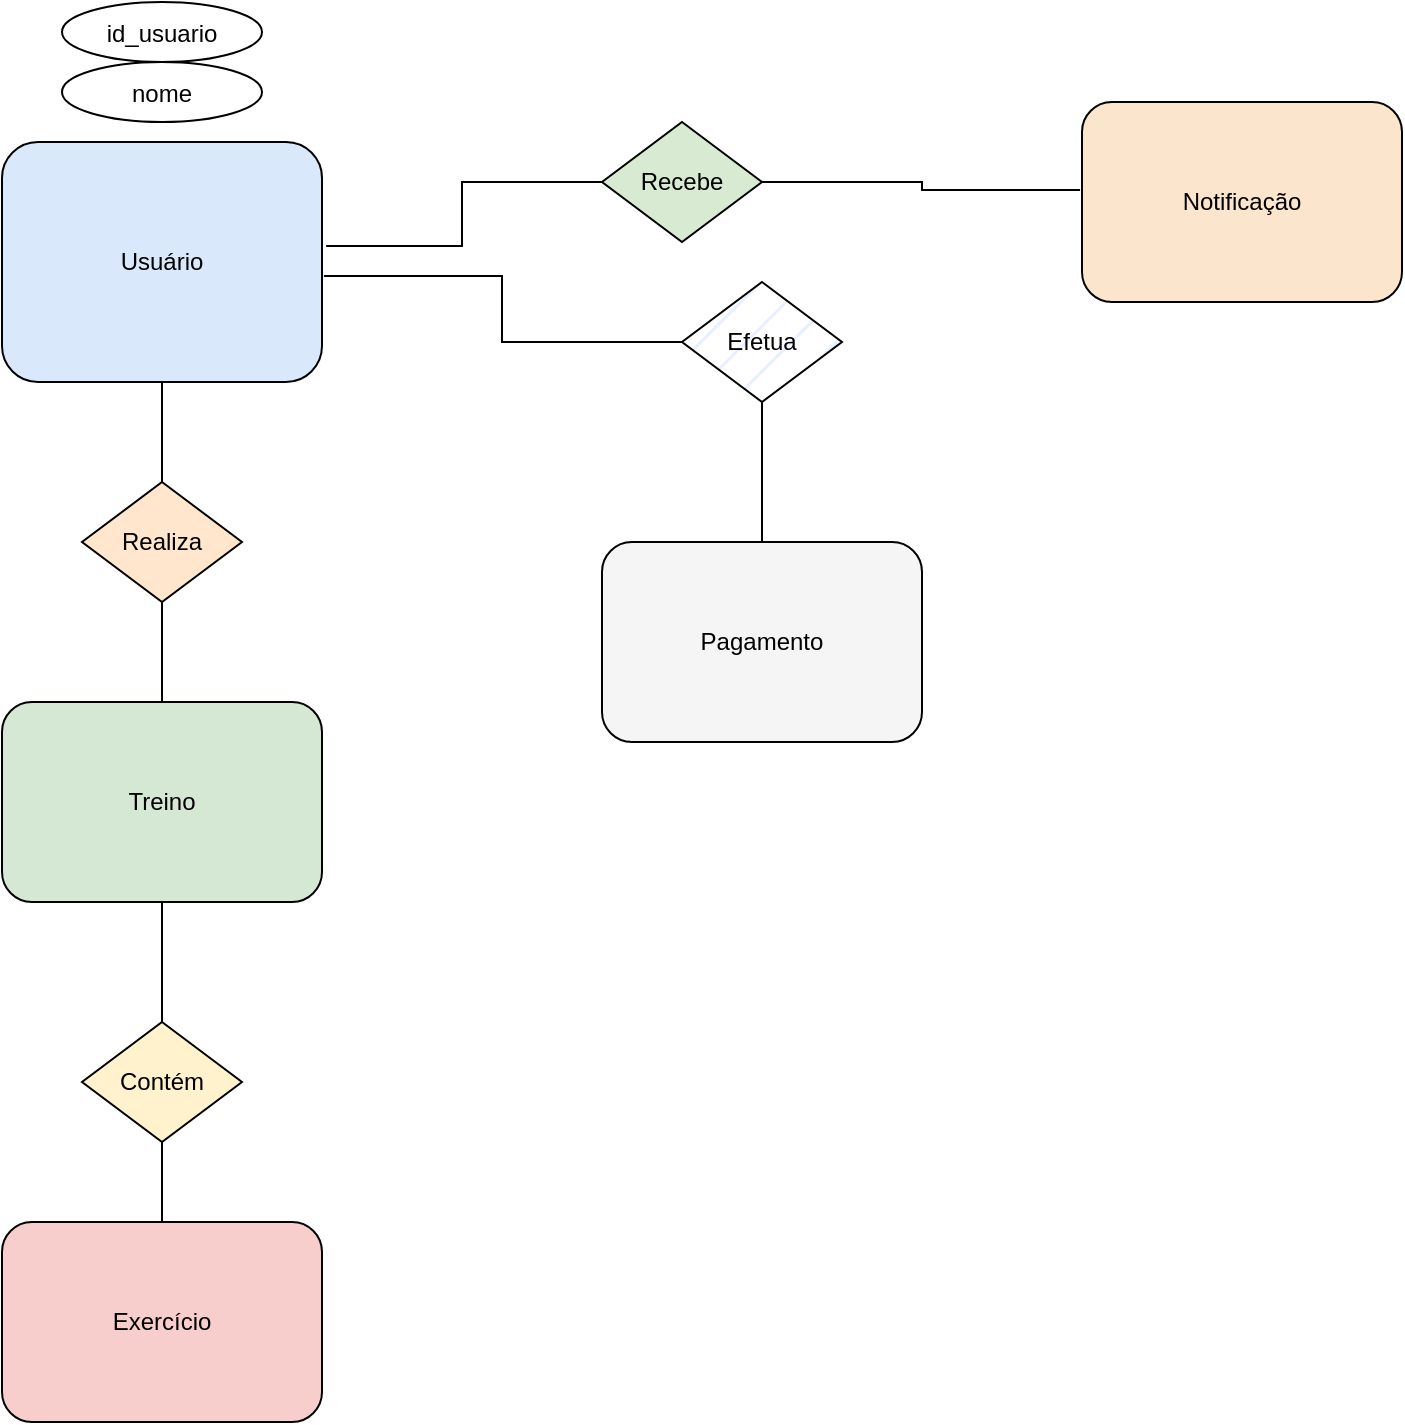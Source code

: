 <mxfile version="28.0.6">
  <diagram name="Modelo MER" id="modelo-mer">
    <mxGraphModel dx="1106" dy="669" grid="1" gridSize="10" guides="1" tooltips="1" connect="1" arrows="1" fold="1" page="1" pageScale="1" pageWidth="850" pageHeight="1100" math="0" shadow="0">
      <root>
        <mxCell id="0" />
        <mxCell id="1" parent="0" />
        <mxCell id="usuario" value="Usuário" style="shape=rectangle;whiteSpace=wrap;rounded=1;fillColor=#dae8fc;" parent="1" vertex="1">
          <mxGeometry x="30" y="80" width="160" height="120" as="geometry" />
        </mxCell>
        <mxCell id="attr1" value="id_usuario" style="ellipse;fillColor=#ffffff;" parent="1" vertex="1">
          <mxGeometry x="60" y="10" width="100" height="30" as="geometry" />
        </mxCell>
        <mxCell id="attr2" value="nome" style="ellipse;fillColor=#ffffff;" parent="1" vertex="1">
          <mxGeometry x="60" y="40" width="100" height="30" as="geometry" />
        </mxCell>
        <mxCell id="rel1" value="Realiza" style="rhombus;whiteSpace=wrap;fillColor=#ffe6cc;" parent="1" vertex="1">
          <mxGeometry x="70" y="250" width="80" height="60" as="geometry" />
        </mxCell>
        <mxCell id="treino" value="Treino" style="shape=rectangle;whiteSpace=wrap;rounded=1;fillColor=#d5e8d4;" parent="1" vertex="1">
          <mxGeometry x="30" y="360" width="160" height="100" as="geometry" />
        </mxCell>
        <mxCell id="rel2" value="Contém" style="rhombus;whiteSpace=wrap;fillColor=#fff2cc;" parent="1" vertex="1">
          <mxGeometry x="70" y="520" width="80" height="60" as="geometry" />
        </mxCell>
        <mxCell id="exercicio" value="Exercício" style="shape=rectangle;whiteSpace=wrap;rounded=1;fillColor=#f8cecc;" parent="1" vertex="1">
          <mxGeometry x="30" y="620" width="160" height="100" as="geometry" />
        </mxCell>
        <mxCell id="pagamento" value="Pagamento" style="shape=rectangle;whiteSpace=wrap;rounded=1;fillColor=#f5f5f5;" parent="1" vertex="1">
          <mxGeometry x="330" y="280" width="160" height="100" as="geometry" />
        </mxCell>
        <mxCell id="tABnrPn6lWvIY6n4PG_O-17" value="" style="edgeStyle=orthogonalEdgeStyle;rounded=0;orthogonalLoop=1;jettySize=auto;html=1;strokeColor=default;endArrow=none;endFill=0;" edge="1" parent="1" source="rel3" target="pagamento">
          <mxGeometry relative="1" as="geometry" />
        </mxCell>
        <mxCell id="rel3" value="Efetua" style="rhombus;whiteSpace=wrap;fillColor=#e6f0ff;fillStyle=hatch;" parent="1" vertex="1">
          <mxGeometry x="370" y="150" width="80" height="60" as="geometry" />
        </mxCell>
        <mxCell id="notificacao" value="Notificação" style="shape=rectangle;whiteSpace=wrap;rounded=1;fillColor=#fce5cd;" parent="1" vertex="1">
          <mxGeometry x="570" y="60" width="160" height="100" as="geometry" />
        </mxCell>
        <mxCell id="rel4" value="Recebe" style="rhombus;whiteSpace=wrap;fillColor=#d9ead3;" parent="1" vertex="1">
          <mxGeometry x="330" y="70" width="80" height="60" as="geometry" />
        </mxCell>
        <mxCell id="edge1" style="edgeStyle=orthogonalEdgeStyle;endArrow=none;endFill=0;" parent="1" source="usuario" target="rel1" edge="1">
          <mxGeometry relative="1" as="geometry" />
        </mxCell>
        <mxCell id="edge2" style="edgeStyle=orthogonalEdgeStyle;endArrow=none;endFill=0;" parent="1" source="rel1" target="treino" edge="1">
          <mxGeometry relative="1" as="geometry" />
        </mxCell>
        <mxCell id="edge3" style="edgeStyle=orthogonalEdgeStyle;endArrow=none;endFill=0;" parent="1" source="treino" target="rel2" edge="1">
          <mxGeometry relative="1" as="geometry" />
        </mxCell>
        <mxCell id="edge4" style="edgeStyle=orthogonalEdgeStyle;endArrow=none;endFill=0;" parent="1" source="rel2" target="exercicio" edge="1">
          <mxGeometry relative="1" as="geometry" />
        </mxCell>
        <mxCell id="tABnrPn6lWvIY6n4PG_O-7" value="" style="endArrow=none;html=1;rounded=0;exitX=0;exitY=0.5;exitDx=0;exitDy=0;entryX=1.006;entryY=0.558;entryDx=0;entryDy=0;entryPerimeter=0;edgeStyle=orthogonalEdgeStyle;" edge="1" parent="1" source="rel3" target="usuario">
          <mxGeometry width="50" height="50" relative="1" as="geometry">
            <mxPoint x="240" y="310" as="sourcePoint" />
            <mxPoint x="240" y="150" as="targetPoint" />
          </mxGeometry>
        </mxCell>
        <mxCell id="tABnrPn6lWvIY6n4PG_O-10" value="" style="endArrow=none;html=1;rounded=0;exitX=1.013;exitY=0.433;exitDx=0;exitDy=0;exitPerimeter=0;entryX=0;entryY=0.5;entryDx=0;entryDy=0;edgeStyle=orthogonalEdgeStyle;" edge="1" parent="1" source="usuario" target="rel4">
          <mxGeometry width="50" height="50" relative="1" as="geometry">
            <mxPoint x="280" y="100" as="sourcePoint" />
            <mxPoint x="330" y="50" as="targetPoint" />
          </mxGeometry>
        </mxCell>
        <mxCell id="tABnrPn6lWvIY6n4PG_O-12" value="" style="endArrow=none;html=1;rounded=0;exitX=1;exitY=0.5;exitDx=0;exitDy=0;entryX=-0.006;entryY=0.44;entryDx=0;entryDy=0;entryPerimeter=0;edgeStyle=orthogonalEdgeStyle;" edge="1" parent="1" source="rel4" target="notificacao">
          <mxGeometry width="50" height="50" relative="1" as="geometry">
            <mxPoint x="425" y="102" as="sourcePoint" />
            <mxPoint x="583" y="70" as="targetPoint" />
          </mxGeometry>
        </mxCell>
      </root>
    </mxGraphModel>
  </diagram>
</mxfile>
